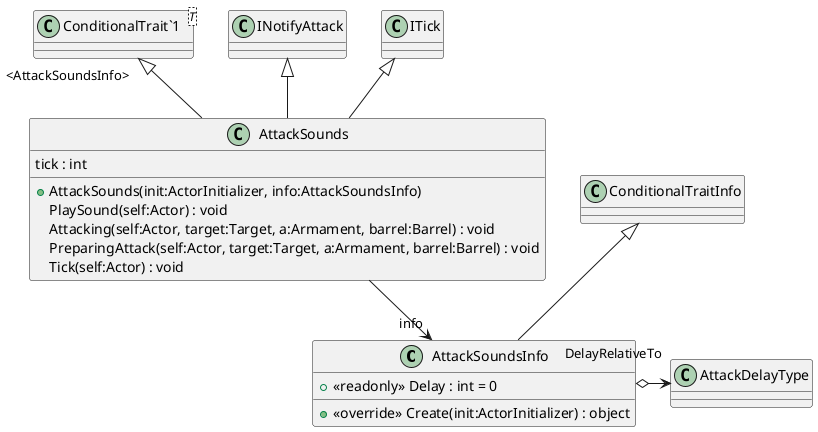 @startuml
class AttackSoundsInfo {
    + <<readonly>> Delay : int = 0
    + <<override>> Create(init:ActorInitializer) : object
}
class AttackSounds {
    tick : int
    + AttackSounds(init:ActorInitializer, info:AttackSoundsInfo)
    PlaySound(self:Actor) : void
    Attacking(self:Actor, target:Target, a:Armament, barrel:Barrel) : void
    PreparingAttack(self:Actor, target:Target, a:Armament, barrel:Barrel) : void
    Tick(self:Actor) : void
}
class "ConditionalTrait`1"<T> {
}
ConditionalTraitInfo <|-- AttackSoundsInfo
AttackSoundsInfo o-> "DelayRelativeTo" AttackDelayType
"ConditionalTrait`1" "<AttackSoundsInfo>" <|-- AttackSounds
INotifyAttack <|-- AttackSounds
ITick <|-- AttackSounds
AttackSounds --> "info" AttackSoundsInfo
@enduml

